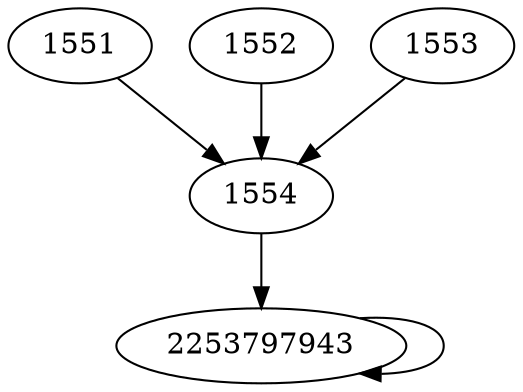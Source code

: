 digraph  {
1551;
1552;
1553;
1554;
2253797943;
1551 -> 1554;
1552 -> 1554;
1553 -> 1554;
1554 -> 2253797943;
2253797943 -> 2253797943;
}
